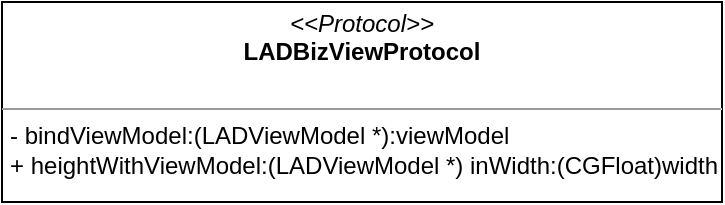 <mxfile version="12.3.3" type="github" pages="1">
  <diagram id="zlUfGWhfjDobWCDwf9dy" name="Page-1">
    <mxGraphModel dx="919" dy="654" grid="1" gridSize="10" guides="1" tooltips="1" connect="1" arrows="1" fold="1" page="1" pageScale="1" pageWidth="3300" pageHeight="4681" math="0" shadow="0">
      <root>
        <mxCell id="0"/>
        <mxCell id="1" parent="0"/>
        <mxCell id="mjjBIHvK_UBFyNg4M1vC-1" value="&lt;p style=&quot;margin: 0px ; margin-top: 4px ; text-align: center&quot;&gt;&lt;i&gt;&amp;lt;&amp;lt;Protocol&amp;gt;&amp;gt;&lt;/i&gt;&lt;br&gt;&lt;b&gt;LADBizViewProtocol&lt;/b&gt;&lt;/p&gt;&lt;p style=&quot;margin: 0px ; margin-left: 4px&quot;&gt;&lt;br&gt;&lt;/p&gt;&lt;hr size=&quot;1&quot;&gt;&lt;p style=&quot;margin: 0px ; margin-left: 4px&quot;&gt;- bindViewModel:(LADViewModel *):viewModel&lt;br&gt;+ heightWithViewModel:(LADViewModel *) inWidth:(CGFloat)width&lt;/p&gt;" style="verticalAlign=top;align=left;overflow=fill;fontSize=12;fontFamily=Helvetica;html=1;" vertex="1" parent="1">
          <mxGeometry x="40" y="40" width="360" height="100" as="geometry"/>
        </mxCell>
      </root>
    </mxGraphModel>
  </diagram>
</mxfile>
